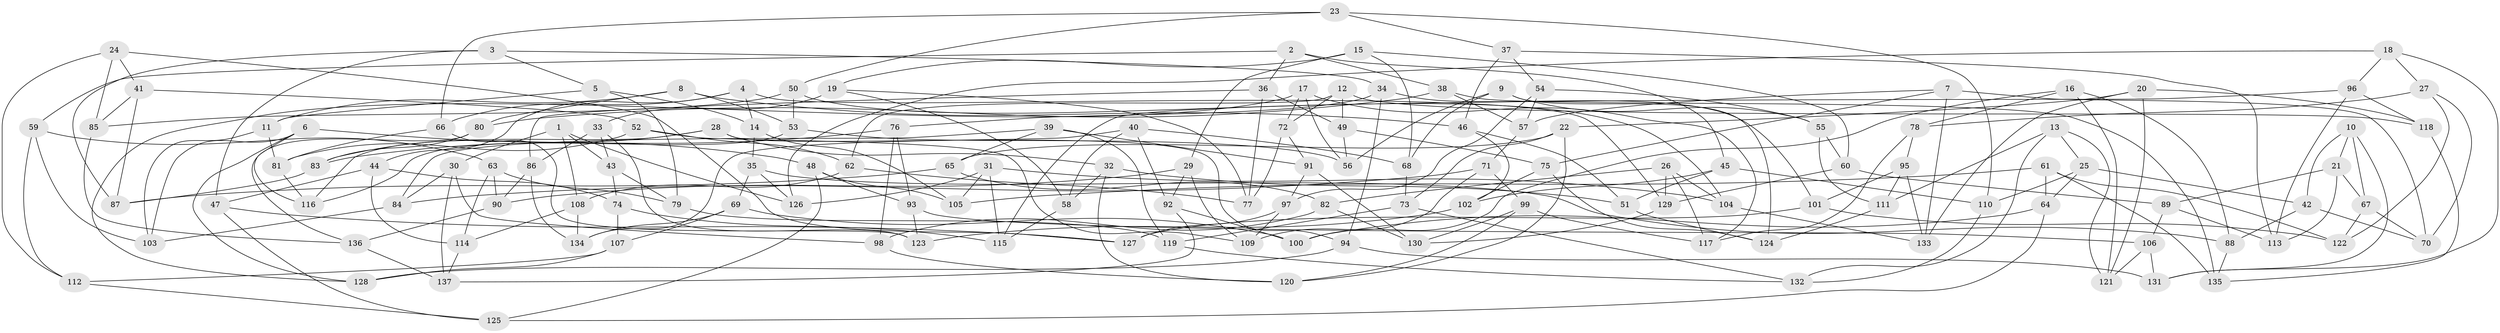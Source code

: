 // coarse degree distribution, {6: 0.1951219512195122, 10: 0.06097560975609756, 4: 0.5975609756097561, 12: 0.012195121951219513, 5: 0.024390243902439025, 8: 0.08536585365853659, 11: 0.012195121951219513, 3: 0.012195121951219513}
// Generated by graph-tools (version 1.1) at 2025/20/03/04/25 18:20:48]
// undirected, 137 vertices, 274 edges
graph export_dot {
graph [start="1"]
  node [color=gray90,style=filled];
  1;
  2;
  3;
  4;
  5;
  6;
  7;
  8;
  9;
  10;
  11;
  12;
  13;
  14;
  15;
  16;
  17;
  18;
  19;
  20;
  21;
  22;
  23;
  24;
  25;
  26;
  27;
  28;
  29;
  30;
  31;
  32;
  33;
  34;
  35;
  36;
  37;
  38;
  39;
  40;
  41;
  42;
  43;
  44;
  45;
  46;
  47;
  48;
  49;
  50;
  51;
  52;
  53;
  54;
  55;
  56;
  57;
  58;
  59;
  60;
  61;
  62;
  63;
  64;
  65;
  66;
  67;
  68;
  69;
  70;
  71;
  72;
  73;
  74;
  75;
  76;
  77;
  78;
  79;
  80;
  81;
  82;
  83;
  84;
  85;
  86;
  87;
  88;
  89;
  90;
  91;
  92;
  93;
  94;
  95;
  96;
  97;
  98;
  99;
  100;
  101;
  102;
  103;
  104;
  105;
  106;
  107;
  108;
  109;
  110;
  111;
  112;
  113;
  114;
  115;
  116;
  117;
  118;
  119;
  120;
  121;
  122;
  123;
  124;
  125;
  126;
  127;
  128;
  129;
  130;
  131;
  132;
  133;
  134;
  135;
  136;
  137;
  1 -- 30;
  1 -- 126;
  1 -- 43;
  1 -- 108;
  2 -- 36;
  2 -- 38;
  2 -- 45;
  2 -- 59;
  3 -- 47;
  3 -- 34;
  3 -- 5;
  3 -- 87;
  4 -- 44;
  4 -- 66;
  4 -- 14;
  4 -- 129;
  5 -- 11;
  5 -- 14;
  5 -- 79;
  6 -- 116;
  6 -- 48;
  6 -- 103;
  6 -- 128;
  7 -- 57;
  7 -- 133;
  7 -- 75;
  7 -- 70;
  8 -- 80;
  8 -- 53;
  8 -- 11;
  8 -- 46;
  9 -- 68;
  9 -- 55;
  9 -- 124;
  9 -- 56;
  10 -- 67;
  10 -- 42;
  10 -- 131;
  10 -- 21;
  11 -- 81;
  11 -- 103;
  12 -- 62;
  12 -- 72;
  12 -- 49;
  12 -- 118;
  13 -- 121;
  13 -- 25;
  13 -- 111;
  13 -- 132;
  14 -- 35;
  14 -- 105;
  15 -- 60;
  15 -- 19;
  15 -- 68;
  15 -- 29;
  16 -- 100;
  16 -- 88;
  16 -- 121;
  16 -- 78;
  17 -- 128;
  17 -- 56;
  17 -- 72;
  17 -- 117;
  18 -- 131;
  18 -- 27;
  18 -- 96;
  18 -- 126;
  19 -- 33;
  19 -- 77;
  19 -- 58;
  20 -- 118;
  20 -- 133;
  20 -- 22;
  20 -- 121;
  21 -- 113;
  21 -- 89;
  21 -- 67;
  22 -- 120;
  22 -- 73;
  22 -- 65;
  23 -- 37;
  23 -- 50;
  23 -- 66;
  23 -- 110;
  24 -- 41;
  24 -- 85;
  24 -- 127;
  24 -- 112;
  25 -- 42;
  25 -- 110;
  25 -- 64;
  26 -- 117;
  26 -- 129;
  26 -- 82;
  26 -- 104;
  27 -- 70;
  27 -- 122;
  27 -- 78;
  28 -- 94;
  28 -- 116;
  28 -- 32;
  28 -- 83;
  29 -- 90;
  29 -- 109;
  29 -- 92;
  30 -- 98;
  30 -- 137;
  30 -- 84;
  31 -- 104;
  31 -- 115;
  31 -- 126;
  31 -- 105;
  32 -- 58;
  32 -- 51;
  32 -- 120;
  33 -- 123;
  33 -- 43;
  33 -- 86;
  34 -- 76;
  34 -- 101;
  34 -- 94;
  35 -- 69;
  35 -- 88;
  35 -- 126;
  36 -- 49;
  36 -- 77;
  36 -- 86;
  37 -- 54;
  37 -- 46;
  37 -- 113;
  38 -- 135;
  38 -- 80;
  38 -- 57;
  39 -- 65;
  39 -- 91;
  39 -- 84;
  39 -- 119;
  40 -- 68;
  40 -- 58;
  40 -- 92;
  40 -- 134;
  41 -- 85;
  41 -- 52;
  41 -- 87;
  42 -- 88;
  42 -- 70;
  43 -- 79;
  43 -- 74;
  44 -- 114;
  44 -- 47;
  44 -- 74;
  45 -- 102;
  45 -- 110;
  45 -- 51;
  46 -- 102;
  46 -- 51;
  47 -- 127;
  47 -- 125;
  48 -- 125;
  48 -- 93;
  48 -- 105;
  49 -- 56;
  49 -- 75;
  50 -- 53;
  50 -- 85;
  50 -- 104;
  51 -- 124;
  52 -- 81;
  52 -- 62;
  52 -- 109;
  53 -- 116;
  53 -- 56;
  54 -- 97;
  54 -- 57;
  54 -- 55;
  55 -- 111;
  55 -- 60;
  57 -- 71;
  58 -- 115;
  59 -- 112;
  59 -- 63;
  59 -- 103;
  60 -- 129;
  60 -- 89;
  61 -- 64;
  61 -- 135;
  61 -- 105;
  61 -- 122;
  62 -- 108;
  62 -- 77;
  63 -- 79;
  63 -- 90;
  63 -- 114;
  64 -- 125;
  64 -- 100;
  65 -- 87;
  65 -- 82;
  66 -- 81;
  66 -- 123;
  67 -- 122;
  67 -- 70;
  68 -- 73;
  69 -- 134;
  69 -- 100;
  69 -- 107;
  71 -- 84;
  71 -- 109;
  71 -- 99;
  72 -- 77;
  72 -- 91;
  73 -- 119;
  73 -- 132;
  74 -- 107;
  74 -- 115;
  75 -- 102;
  75 -- 124;
  76 -- 93;
  76 -- 98;
  76 -- 83;
  78 -- 117;
  78 -- 95;
  79 -- 119;
  80 -- 136;
  80 -- 83;
  81 -- 116;
  82 -- 98;
  82 -- 130;
  83 -- 87;
  84 -- 103;
  85 -- 136;
  86 -- 90;
  86 -- 134;
  88 -- 135;
  89 -- 113;
  89 -- 106;
  90 -- 136;
  91 -- 97;
  91 -- 130;
  92 -- 100;
  92 -- 137;
  93 -- 123;
  93 -- 106;
  94 -- 131;
  94 -- 128;
  95 -- 133;
  95 -- 101;
  95 -- 111;
  96 -- 118;
  96 -- 113;
  96 -- 115;
  97 -- 127;
  97 -- 109;
  98 -- 120;
  99 -- 120;
  99 -- 117;
  99 -- 130;
  101 -- 122;
  101 -- 127;
  102 -- 123;
  104 -- 133;
  106 -- 121;
  106 -- 131;
  107 -- 128;
  107 -- 112;
  108 -- 134;
  108 -- 114;
  110 -- 132;
  111 -- 124;
  112 -- 125;
  114 -- 137;
  118 -- 135;
  119 -- 132;
  129 -- 130;
  136 -- 137;
}
